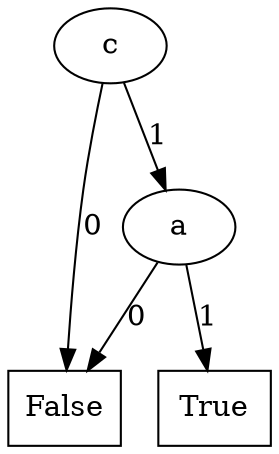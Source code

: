 digraph BDD {
node[shape=oval];
3[label="c"];
node[shape=rectangle];
0[label=False];
node[shape=oval];

3->0[label=0];
2[label="a"];
node[shape=rectangle];
0[label=False];
node[shape=oval];

2->0[label=0];
node[shape=rectangle];
1[label=True];
node[shape=oval];

2->1[label=1];

3->2[label=1];

}
